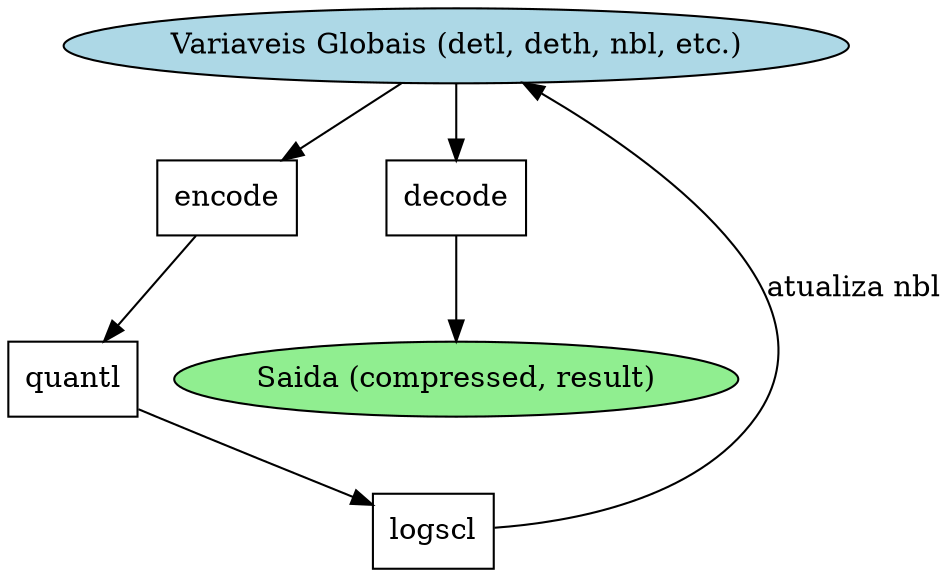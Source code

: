 digraph ADPCM_DFG {
    node [shape=ellipse, style=filled, fillcolor=lightblue];
    global_vars [label="Variaveis Globais (detl, deth, nbl, etc.)"];

    node [shape=box, style=""];
    encode [label="encode"];
    decode [label="decode"];
    quantl [label="quantl"];
    logscl [label="logscl"];

    node [shape=ellipse, style=filled, fillcolor=lightgreen];
    output [label="Saida (compressed, result)"];

    // Fluxo de dados
    global_vars -> encode;
    global_vars -> decode;
    encode -> quantl;
    quantl -> logscl;
    logscl -> global_vars [label="atualiza nbl"];
    decode -> output;
}